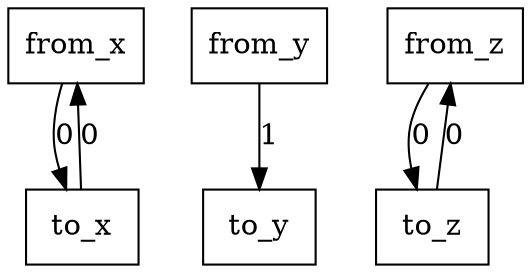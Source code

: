 digraph {
    graph [rankdir=TB
          ,bgcolor=transparent];
    node [shape=box
         ,fillcolor=white
         ,style=filled];
    0 [label=<from_x>];
    1 [label=<from_y>];
    2 [label=<from_z>];
    3 [label=<to_x>];
    4 [label=<to_y>];
    5 [label=<to_z>];
    0 -> 3 [label=0];
    1 -> 4 [label=1];
    2 -> 5 [label=0];
    3 -> 0 [label=0];
    5 -> 2 [label=0];
}